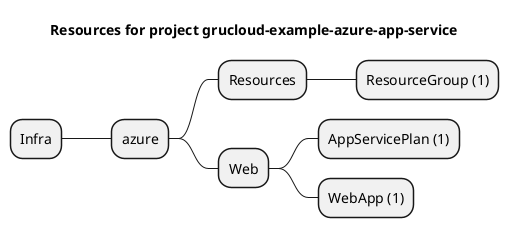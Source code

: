 @startmindmap
title Resources for project grucloud-example-azure-app-service
skinparam monochrome true
+ Infra
++ azure
+++ Resources
++++ ResourceGroup (1)
+++ Web
++++ AppServicePlan (1)
++++ WebApp (1)
@endmindmap